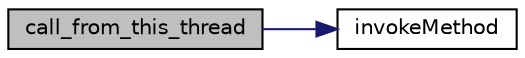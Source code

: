 digraph "call_from_this_thread"
{
 // LATEX_PDF_SIZE
  edge [fontname="Helvetica",fontsize="10",labelfontname="Helvetica",labelfontsize="10"];
  node [fontname="Helvetica",fontsize="10",shape=record];
  rankdir="LR";
  Node1 [label="call_from_this_thread",height=0.2,width=0.4,color="black", fillcolor="grey75", style="filled", fontcolor="black",tooltip=" "];
  Node1 -> Node2 [color="midnightblue",fontsize="10",style="solid",fontname="Helvetica"];
  Node2 [label="invokeMethod",height=0.2,width=0.4,color="black", fillcolor="white", style="filled",URL="$function__wrappers_8hpp.html#a490d527749f8c569a8c39e5a9f90f898",tooltip=" "];
}
